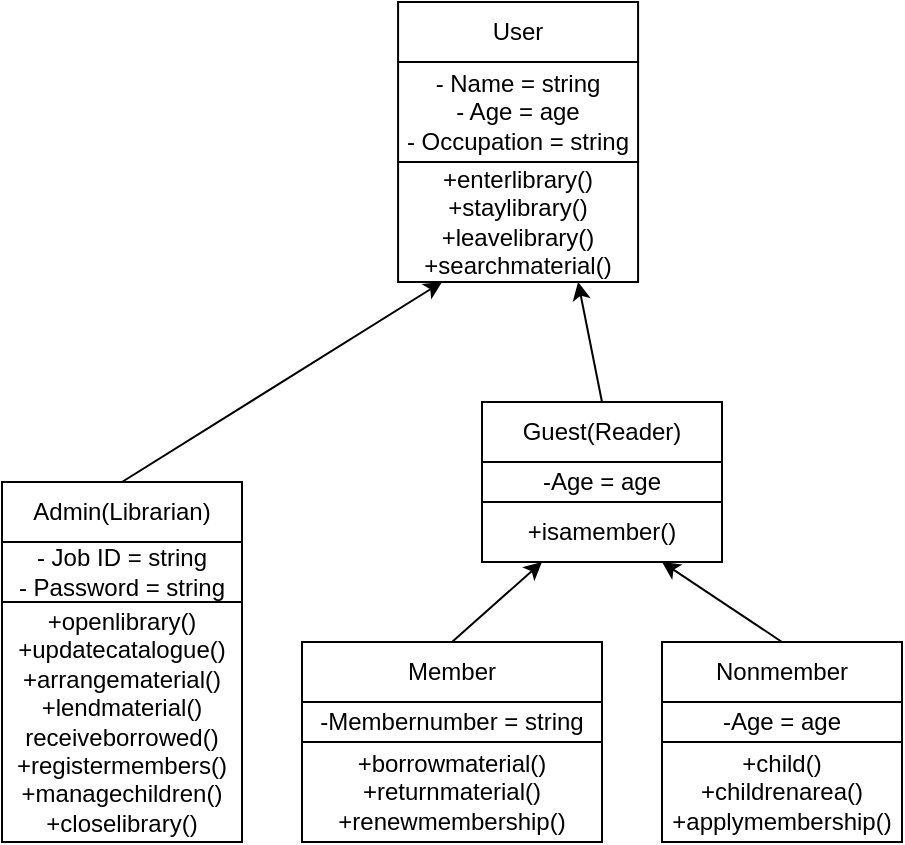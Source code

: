 <mxfile version="20.8.16" type="device"><diagram name="Page-1" id="6ADMZtChk_k1jzYCs1Ia"><mxGraphModel dx="625" dy="516" grid="1" gridSize="10" guides="1" tooltips="1" connect="1" arrows="1" fold="1" page="1" pageScale="1" pageWidth="850" pageHeight="1100" math="0" shadow="0"><root><mxCell id="0"/><mxCell id="1" parent="0"/><mxCell id="fM8ak0dehMzuE5sjq4Xv-4" value="User" style="rounded=0;whiteSpace=wrap;html=1;" parent="1" vertex="1"><mxGeometry x="278.04" y="40" width="120" height="30" as="geometry"/></mxCell><mxCell id="fM8ak0dehMzuE5sjq4Xv-10" value="- Name = string&lt;br&gt;- Age = age&lt;br&gt;- Occupation = string" style="rounded=0;whiteSpace=wrap;html=1;" parent="1" vertex="1"><mxGeometry x="278.04" y="70" width="120" height="50" as="geometry"/></mxCell><mxCell id="fM8ak0dehMzuE5sjq4Xv-11" value="Admin(Librarian)" style="rounded=0;whiteSpace=wrap;html=1;" parent="1" vertex="1"><mxGeometry x="80" y="280" width="120" height="30" as="geometry"/></mxCell><mxCell id="fM8ak0dehMzuE5sjq4Xv-12" value="Guest(Reader)" style="rounded=0;whiteSpace=wrap;html=1;" parent="1" vertex="1"><mxGeometry x="320.0" y="240" width="120" height="30" as="geometry"/></mxCell><mxCell id="fM8ak0dehMzuE5sjq4Xv-13" value="Member" style="rounded=0;whiteSpace=wrap;html=1;" parent="1" vertex="1"><mxGeometry x="230" y="360" width="150" height="30" as="geometry"/></mxCell><mxCell id="fM8ak0dehMzuE5sjq4Xv-14" value="Nonmember" style="rounded=0;whiteSpace=wrap;html=1;" parent="1" vertex="1"><mxGeometry x="410.0" y="360" width="120" height="30" as="geometry"/></mxCell><mxCell id="fM8ak0dehMzuE5sjq4Xv-15" value="- Job ID = string&lt;br&gt;- Password = string" style="rounded=0;whiteSpace=wrap;html=1;" parent="1" vertex="1"><mxGeometry x="80" y="310" width="120" height="30" as="geometry"/></mxCell><mxCell id="fM8ak0dehMzuE5sjq4Xv-16" value="+openlibrary()&lt;br&gt;+updatecatalogue()&lt;br&gt;+arrangematerial()&lt;br&gt;+lendmaterial()&lt;br&gt;receiveborrowed()&lt;br&gt;+registermembers()&lt;br&gt;+managechildren()&lt;br&gt;+closelibrary()" style="rounded=0;whiteSpace=wrap;html=1;" parent="1" vertex="1"><mxGeometry x="80" y="340" width="120" height="120" as="geometry"/></mxCell><mxCell id="fM8ak0dehMzuE5sjq4Xv-17" value="-Age = age" style="rounded=0;whiteSpace=wrap;html=1;" parent="1" vertex="1"><mxGeometry x="320.0" y="270" width="120" height="20" as="geometry"/></mxCell><mxCell id="fM8ak0dehMzuE5sjq4Xv-19" value="" style="endArrow=classic;html=1;rounded=0;exitX=0.5;exitY=0;exitDx=0;exitDy=0;entryX=0.183;entryY=1;entryDx=0;entryDy=0;entryPerimeter=0;" parent="1" source="fM8ak0dehMzuE5sjq4Xv-11" target="NkHahpsqPYcy13vO2iaU-2" edge="1"><mxGeometry width="50" height="50" relative="1" as="geometry"><mxPoint x="220.0" y="277" as="sourcePoint"/><mxPoint x="230" y="160" as="targetPoint"/></mxGeometry></mxCell><mxCell id="fM8ak0dehMzuE5sjq4Xv-21" value="" style="endArrow=classic;html=1;rounded=0;exitX=0.5;exitY=0;exitDx=0;exitDy=0;entryX=0.25;entryY=1;entryDx=0;entryDy=0;" parent="1" source="fM8ak0dehMzuE5sjq4Xv-13" edge="1" target="NkHahpsqPYcy13vO2iaU-7"><mxGeometry width="50" height="50" relative="1" as="geometry"><mxPoint x="418.04" y="310" as="sourcePoint"/><mxPoint x="330" y="340" as="targetPoint"/></mxGeometry></mxCell><mxCell id="fM8ak0dehMzuE5sjq4Xv-22" value="" style="endArrow=classic;html=1;rounded=0;exitX=0.5;exitY=0;exitDx=0;exitDy=0;entryX=0.75;entryY=1;entryDx=0;entryDy=0;" parent="1" source="fM8ak0dehMzuE5sjq4Xv-14" edge="1" target="NkHahpsqPYcy13vO2iaU-7"><mxGeometry width="50" height="50" relative="1" as="geometry"><mxPoint x="428.04" y="350" as="sourcePoint"/><mxPoint x="440" y="370" as="targetPoint"/></mxGeometry></mxCell><mxCell id="NkHahpsqPYcy13vO2iaU-2" value="+enterlibrary()&lt;br&gt;+staylibrary()&lt;br&gt;+leavelibrary()&lt;br&gt;+searchmaterial()&lt;br&gt;" style="rounded=0;whiteSpace=wrap;html=1;" vertex="1" parent="1"><mxGeometry x="278.04" y="120" width="120" height="60" as="geometry"/></mxCell><mxCell id="NkHahpsqPYcy13vO2iaU-5" value="-Membernumber = string" style="rounded=0;whiteSpace=wrap;html=1;" vertex="1" parent="1"><mxGeometry x="230" y="390" width="150" height="20" as="geometry"/></mxCell><mxCell id="NkHahpsqPYcy13vO2iaU-6" value="" style="endArrow=classic;html=1;rounded=0;entryX=0.75;entryY=1;entryDx=0;entryDy=0;exitX=0.5;exitY=0;exitDx=0;exitDy=0;" edge="1" parent="1" source="fM8ak0dehMzuE5sjq4Xv-12" target="NkHahpsqPYcy13vO2iaU-2"><mxGeometry width="50" height="50" relative="1" as="geometry"><mxPoint x="300" y="310" as="sourcePoint"/><mxPoint x="350" y="260" as="targetPoint"/></mxGeometry></mxCell><mxCell id="NkHahpsqPYcy13vO2iaU-7" value="+isamember()" style="rounded=0;whiteSpace=wrap;html=1;" vertex="1" parent="1"><mxGeometry x="320" y="290" width="120" height="30" as="geometry"/></mxCell><mxCell id="NkHahpsqPYcy13vO2iaU-8" value="+borrowmaterial()&lt;br&gt;+returnmaterial()&lt;br&gt;+renewmembership()" style="rounded=0;whiteSpace=wrap;html=1;" vertex="1" parent="1"><mxGeometry x="230" y="410" width="150" height="50" as="geometry"/></mxCell><mxCell id="NkHahpsqPYcy13vO2iaU-9" value="-Age = age" style="rounded=0;whiteSpace=wrap;html=1;" vertex="1" parent="1"><mxGeometry x="410" y="390" width="120" height="20" as="geometry"/></mxCell><mxCell id="NkHahpsqPYcy13vO2iaU-10" value="+child()&lt;br&gt;+childrenarea()&lt;br&gt;+applymembership()&lt;br&gt;" style="rounded=0;whiteSpace=wrap;html=1;" vertex="1" parent="1"><mxGeometry x="410" y="410" width="120" height="50" as="geometry"/></mxCell></root></mxGraphModel></diagram></mxfile>